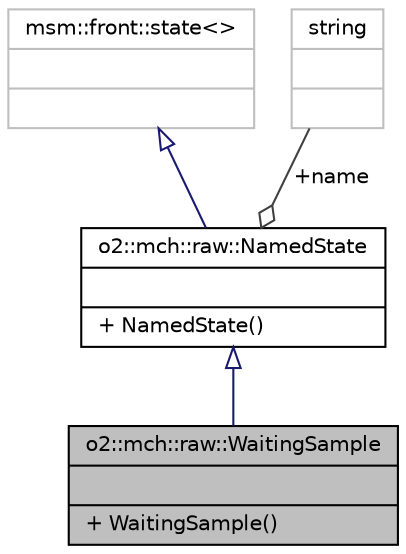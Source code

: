 digraph "o2::mch::raw::WaitingSample"
{
 // INTERACTIVE_SVG=YES
  bgcolor="transparent";
  edge [fontname="Helvetica",fontsize="10",labelfontname="Helvetica",labelfontsize="10"];
  node [fontname="Helvetica",fontsize="10",shape=record];
  Node3 [label="{o2::mch::raw::WaitingSample\n||+ WaitingSample()\l}",height=0.2,width=0.4,color="black", fillcolor="grey75", style="filled", fontcolor="black"];
  Node4 -> Node3 [dir="back",color="midnightblue",fontsize="10",style="solid",arrowtail="onormal",fontname="Helvetica"];
  Node4 [label="{o2::mch::raw::NamedState\n||+ NamedState()\l}",height=0.2,width=0.4,color="black",URL="$dd/d93/structo2_1_1mch_1_1raw_1_1NamedState.html"];
  Node5 -> Node4 [dir="back",color="midnightblue",fontsize="10",style="solid",arrowtail="onormal",fontname="Helvetica"];
  Node5 [label="{msm::front::state\<\>\n||}",height=0.2,width=0.4,color="grey75"];
  Node6 -> Node4 [color="grey25",fontsize="10",style="solid",label=" +name" ,arrowhead="odiamond",fontname="Helvetica"];
  Node6 [label="{string\n||}",height=0.2,width=0.4,color="grey75"];
}
